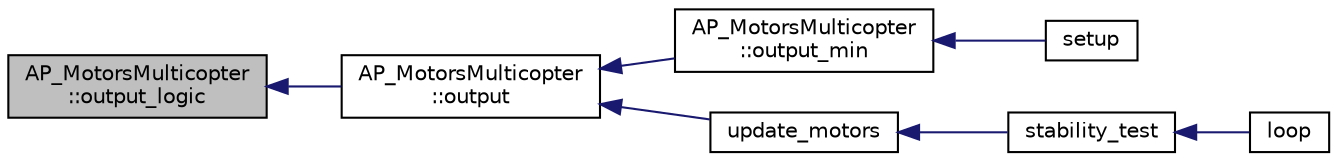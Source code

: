 digraph "AP_MotorsMulticopter::output_logic"
{
 // INTERACTIVE_SVG=YES
  edge [fontname="Helvetica",fontsize="10",labelfontname="Helvetica",labelfontsize="10"];
  node [fontname="Helvetica",fontsize="10",shape=record];
  rankdir="LR";
  Node1 [label="AP_MotorsMulticopter\l::output_logic",height=0.2,width=0.4,color="black", fillcolor="grey75", style="filled", fontcolor="black"];
  Node1 -> Node2 [dir="back",color="midnightblue",fontsize="10",style="solid",fontname="Helvetica"];
  Node2 [label="AP_MotorsMulticopter\l::output",height=0.2,width=0.4,color="black", fillcolor="white", style="filled",URL="$classAP__MotorsMulticopter.html#aaf6c07b5dc56f5a91988bf7cccbbe067"];
  Node2 -> Node3 [dir="back",color="midnightblue",fontsize="10",style="solid",fontname="Helvetica"];
  Node3 [label="AP_MotorsMulticopter\l::output_min",height=0.2,width=0.4,color="black", fillcolor="white", style="filled",URL="$classAP__MotorsMulticopter.html#a8224118e98eb9f6b41570df3a1dd2bc1"];
  Node3 -> Node4 [dir="back",color="midnightblue",fontsize="10",style="solid",fontname="Helvetica"];
  Node4 [label="setup",height=0.2,width=0.4,color="black", fillcolor="white", style="filled",URL="$AP__Motors__test_8cpp.html#a4fc01d736fe50cf5b977f755b675f11d"];
  Node2 -> Node5 [dir="back",color="midnightblue",fontsize="10",style="solid",fontname="Helvetica"];
  Node5 [label="update_motors",height=0.2,width=0.4,color="black", fillcolor="white", style="filled",URL="$AP__Motors__test_8cpp.html#a1f08b35b02317dc83a8acfc5e1861364"];
  Node5 -> Node6 [dir="back",color="midnightblue",fontsize="10",style="solid",fontname="Helvetica"];
  Node6 [label="stability_test",height=0.2,width=0.4,color="black", fillcolor="white", style="filled",URL="$AP__Motors__test_8cpp.html#a7f47bb79f883994514efee9d8de3ec0c"];
  Node6 -> Node7 [dir="back",color="midnightblue",fontsize="10",style="solid",fontname="Helvetica"];
  Node7 [label="loop",height=0.2,width=0.4,color="black", fillcolor="white", style="filled",URL="$AP__Motors__test_8cpp.html#afe461d27b9c48d5921c00d521181f12f"];
}
